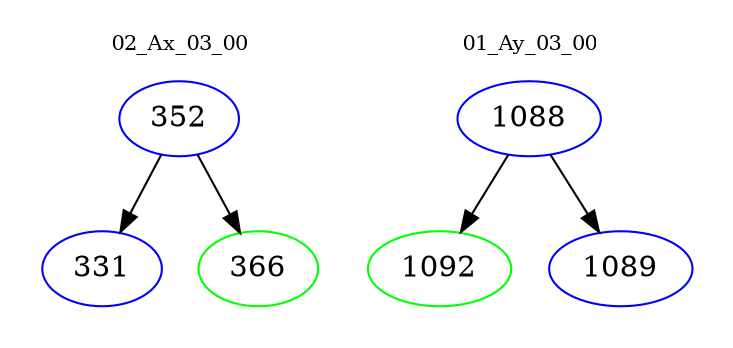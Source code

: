 digraph{
subgraph cluster_0 {
color = white
label = "02_Ax_03_00";
fontsize=10;
T0_352 [label="352", color="blue"]
T0_352 -> T0_331 [color="black"]
T0_331 [label="331", color="blue"]
T0_352 -> T0_366 [color="black"]
T0_366 [label="366", color="green"]
}
subgraph cluster_1 {
color = white
label = "01_Ay_03_00";
fontsize=10;
T1_1088 [label="1088", color="blue"]
T1_1088 -> T1_1092 [color="black"]
T1_1092 [label="1092", color="green"]
T1_1088 -> T1_1089 [color="black"]
T1_1089 [label="1089", color="blue"]
}
}
